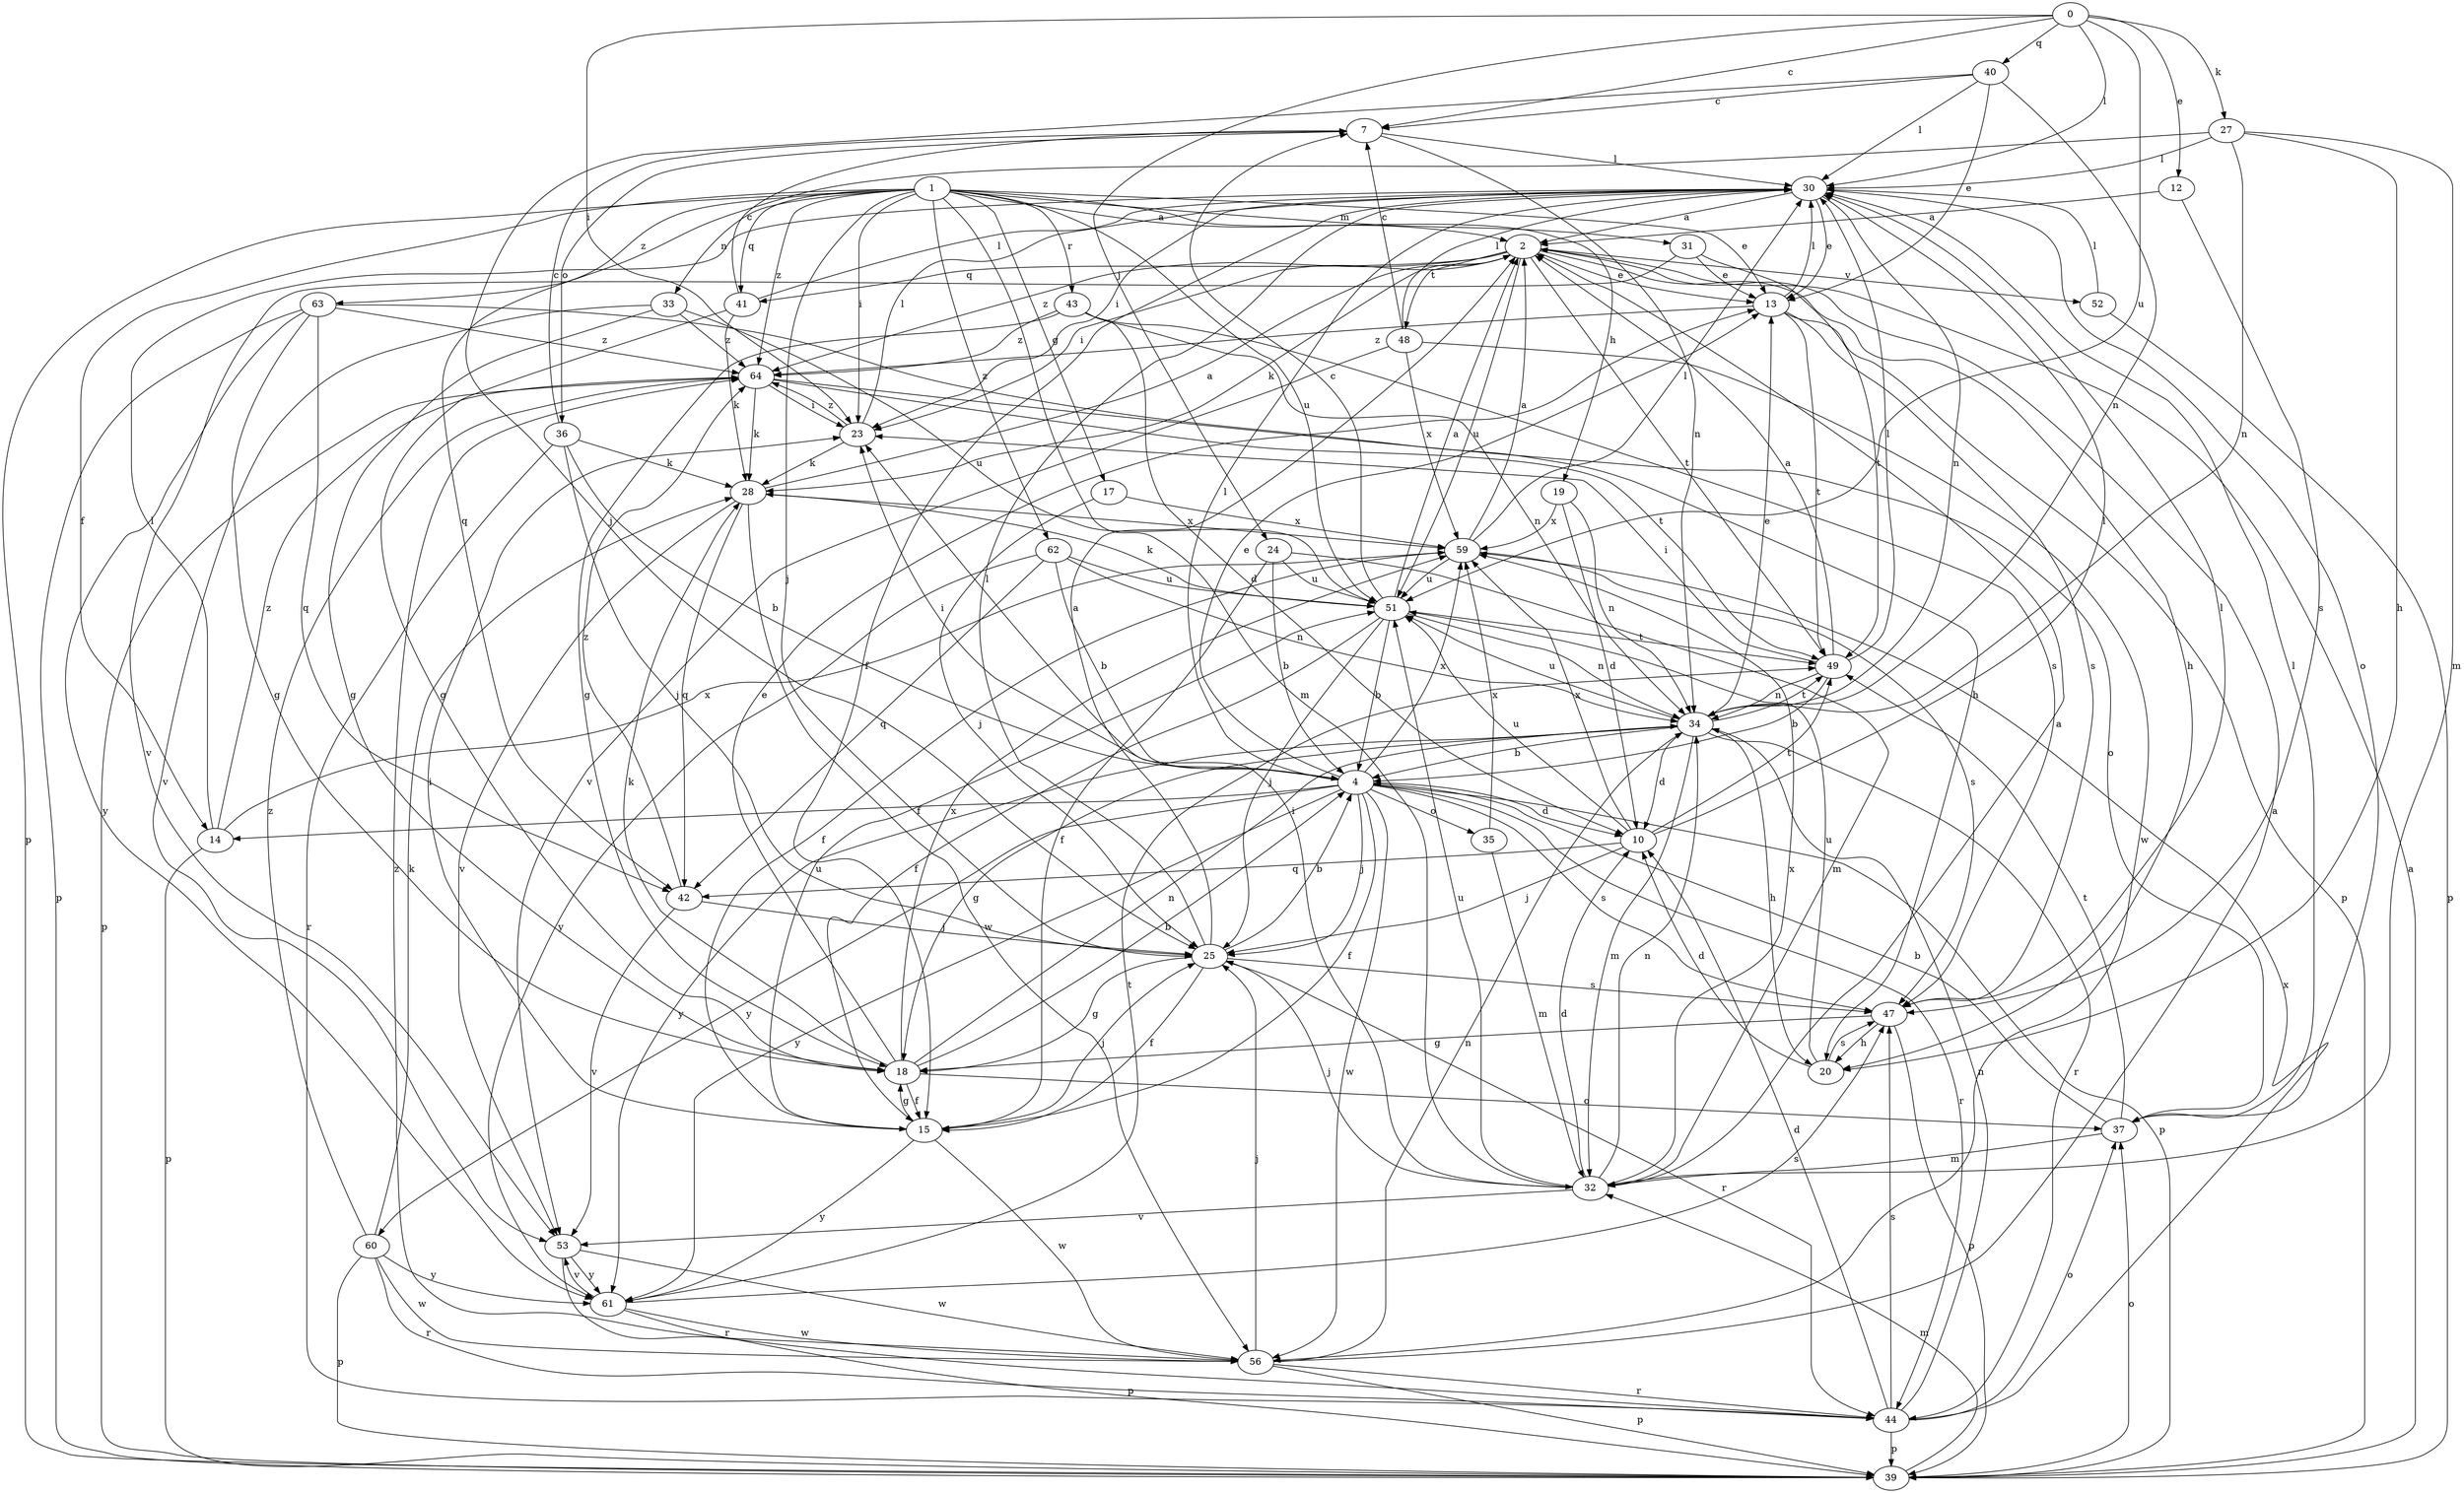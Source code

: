 strict digraph  {
0;
1;
2;
4;
7;
10;
12;
13;
14;
15;
17;
18;
19;
20;
23;
24;
25;
27;
28;
30;
31;
32;
33;
34;
35;
36;
37;
39;
40;
41;
42;
43;
44;
47;
48;
49;
51;
52;
53;
56;
59;
60;
61;
62;
63;
64;
0 -> 7  [label=c];
0 -> 12  [label=e];
0 -> 23  [label=i];
0 -> 24  [label=j];
0 -> 27  [label=k];
0 -> 30  [label=l];
0 -> 40  [label=q];
0 -> 51  [label=u];
1 -> 2  [label=a];
1 -> 13  [label=e];
1 -> 14  [label=f];
1 -> 17  [label=g];
1 -> 19  [label=h];
1 -> 23  [label=i];
1 -> 25  [label=j];
1 -> 31  [label=m];
1 -> 32  [label=m];
1 -> 33  [label=n];
1 -> 39  [label=p];
1 -> 41  [label=q];
1 -> 43  [label=r];
1 -> 51  [label=u];
1 -> 62  [label=z];
1 -> 63  [label=z];
1 -> 64  [label=z];
2 -> 13  [label=e];
2 -> 20  [label=h];
2 -> 23  [label=i];
2 -> 28  [label=k];
2 -> 41  [label=q];
2 -> 48  [label=t];
2 -> 49  [label=t];
2 -> 51  [label=u];
2 -> 52  [label=v];
2 -> 64  [label=z];
4 -> 10  [label=d];
4 -> 13  [label=e];
4 -> 14  [label=f];
4 -> 15  [label=f];
4 -> 23  [label=i];
4 -> 25  [label=j];
4 -> 30  [label=l];
4 -> 35  [label=o];
4 -> 39  [label=p];
4 -> 44  [label=r];
4 -> 47  [label=s];
4 -> 56  [label=w];
4 -> 59  [label=x];
4 -> 60  [label=y];
4 -> 61  [label=y];
7 -> 30  [label=l];
7 -> 34  [label=n];
7 -> 36  [label=o];
10 -> 25  [label=j];
10 -> 30  [label=l];
10 -> 42  [label=q];
10 -> 49  [label=t];
10 -> 51  [label=u];
10 -> 59  [label=x];
12 -> 2  [label=a];
12 -> 47  [label=s];
13 -> 30  [label=l];
13 -> 39  [label=p];
13 -> 47  [label=s];
13 -> 49  [label=t];
13 -> 64  [label=z];
14 -> 30  [label=l];
14 -> 39  [label=p];
14 -> 59  [label=x];
14 -> 64  [label=z];
15 -> 18  [label=g];
15 -> 23  [label=i];
15 -> 25  [label=j];
15 -> 51  [label=u];
15 -> 56  [label=w];
15 -> 61  [label=y];
17 -> 25  [label=j];
17 -> 59  [label=x];
18 -> 4  [label=b];
18 -> 13  [label=e];
18 -> 15  [label=f];
18 -> 28  [label=k];
18 -> 34  [label=n];
18 -> 37  [label=o];
18 -> 59  [label=x];
19 -> 10  [label=d];
19 -> 34  [label=n];
19 -> 59  [label=x];
20 -> 10  [label=d];
20 -> 47  [label=s];
20 -> 51  [label=u];
23 -> 28  [label=k];
23 -> 30  [label=l];
23 -> 64  [label=z];
24 -> 4  [label=b];
24 -> 15  [label=f];
24 -> 32  [label=m];
24 -> 51  [label=u];
25 -> 2  [label=a];
25 -> 4  [label=b];
25 -> 15  [label=f];
25 -> 18  [label=g];
25 -> 30  [label=l];
25 -> 44  [label=r];
25 -> 47  [label=s];
27 -> 20  [label=h];
27 -> 30  [label=l];
27 -> 32  [label=m];
27 -> 34  [label=n];
27 -> 42  [label=q];
28 -> 2  [label=a];
28 -> 42  [label=q];
28 -> 53  [label=v];
28 -> 56  [label=w];
28 -> 59  [label=x];
30 -> 2  [label=a];
30 -> 13  [label=e];
30 -> 15  [label=f];
30 -> 23  [label=i];
30 -> 34  [label=n];
30 -> 37  [label=o];
31 -> 13  [label=e];
31 -> 49  [label=t];
31 -> 53  [label=v];
32 -> 2  [label=a];
32 -> 10  [label=d];
32 -> 23  [label=i];
32 -> 25  [label=j];
32 -> 34  [label=n];
32 -> 51  [label=u];
32 -> 53  [label=v];
32 -> 59  [label=x];
33 -> 18  [label=g];
33 -> 51  [label=u];
33 -> 53  [label=v];
33 -> 64  [label=z];
34 -> 4  [label=b];
34 -> 10  [label=d];
34 -> 13  [label=e];
34 -> 18  [label=g];
34 -> 20  [label=h];
34 -> 32  [label=m];
34 -> 44  [label=r];
34 -> 49  [label=t];
34 -> 51  [label=u];
34 -> 61  [label=y];
35 -> 32  [label=m];
35 -> 59  [label=x];
36 -> 4  [label=b];
36 -> 7  [label=c];
36 -> 25  [label=j];
36 -> 28  [label=k];
36 -> 44  [label=r];
37 -> 4  [label=b];
37 -> 30  [label=l];
37 -> 32  [label=m];
37 -> 49  [label=t];
39 -> 2  [label=a];
39 -> 32  [label=m];
39 -> 37  [label=o];
40 -> 7  [label=c];
40 -> 13  [label=e];
40 -> 25  [label=j];
40 -> 30  [label=l];
40 -> 34  [label=n];
41 -> 7  [label=c];
41 -> 18  [label=g];
41 -> 28  [label=k];
41 -> 30  [label=l];
42 -> 25  [label=j];
42 -> 53  [label=v];
42 -> 64  [label=z];
43 -> 10  [label=d];
43 -> 18  [label=g];
43 -> 34  [label=n];
43 -> 47  [label=s];
43 -> 64  [label=z];
44 -> 10  [label=d];
44 -> 34  [label=n];
44 -> 37  [label=o];
44 -> 39  [label=p];
44 -> 47  [label=s];
44 -> 59  [label=x];
47 -> 18  [label=g];
47 -> 20  [label=h];
47 -> 30  [label=l];
47 -> 39  [label=p];
48 -> 7  [label=c];
48 -> 30  [label=l];
48 -> 53  [label=v];
48 -> 56  [label=w];
48 -> 59  [label=x];
49 -> 2  [label=a];
49 -> 4  [label=b];
49 -> 23  [label=i];
49 -> 30  [label=l];
49 -> 34  [label=n];
51 -> 2  [label=a];
51 -> 4  [label=b];
51 -> 7  [label=c];
51 -> 15  [label=f];
51 -> 25  [label=j];
51 -> 28  [label=k];
51 -> 34  [label=n];
51 -> 49  [label=t];
52 -> 30  [label=l];
52 -> 39  [label=p];
53 -> 44  [label=r];
53 -> 56  [label=w];
53 -> 61  [label=y];
56 -> 2  [label=a];
56 -> 25  [label=j];
56 -> 34  [label=n];
56 -> 39  [label=p];
56 -> 44  [label=r];
56 -> 64  [label=z];
59 -> 2  [label=a];
59 -> 15  [label=f];
59 -> 30  [label=l];
59 -> 47  [label=s];
59 -> 51  [label=u];
60 -> 28  [label=k];
60 -> 39  [label=p];
60 -> 44  [label=r];
60 -> 56  [label=w];
60 -> 61  [label=y];
60 -> 64  [label=z];
61 -> 39  [label=p];
61 -> 47  [label=s];
61 -> 49  [label=t];
61 -> 53  [label=v];
61 -> 56  [label=w];
62 -> 4  [label=b];
62 -> 34  [label=n];
62 -> 42  [label=q];
62 -> 51  [label=u];
62 -> 61  [label=y];
63 -> 18  [label=g];
63 -> 20  [label=h];
63 -> 39  [label=p];
63 -> 42  [label=q];
63 -> 61  [label=y];
63 -> 64  [label=z];
64 -> 23  [label=i];
64 -> 28  [label=k];
64 -> 37  [label=o];
64 -> 39  [label=p];
64 -> 49  [label=t];
}
